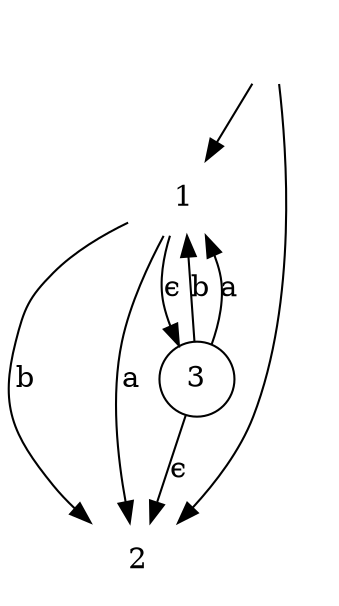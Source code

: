digraph nfa {
	Start [label="" shape=none]
	1 [label=1 shape=plaintext]
	2 [label=2 shape=plaintext]
	3 [label=3 shape=circle]
	Start -> 1
	Start -> 2
	3 -> 2 [label="ϵ"]
	3 -> 1 [label=b]
	3 -> 1 [label=a]
	1 -> 3 [label="ϵ"]
	1 -> 2 [label=b]
	1 -> 2 [label=a]
}

